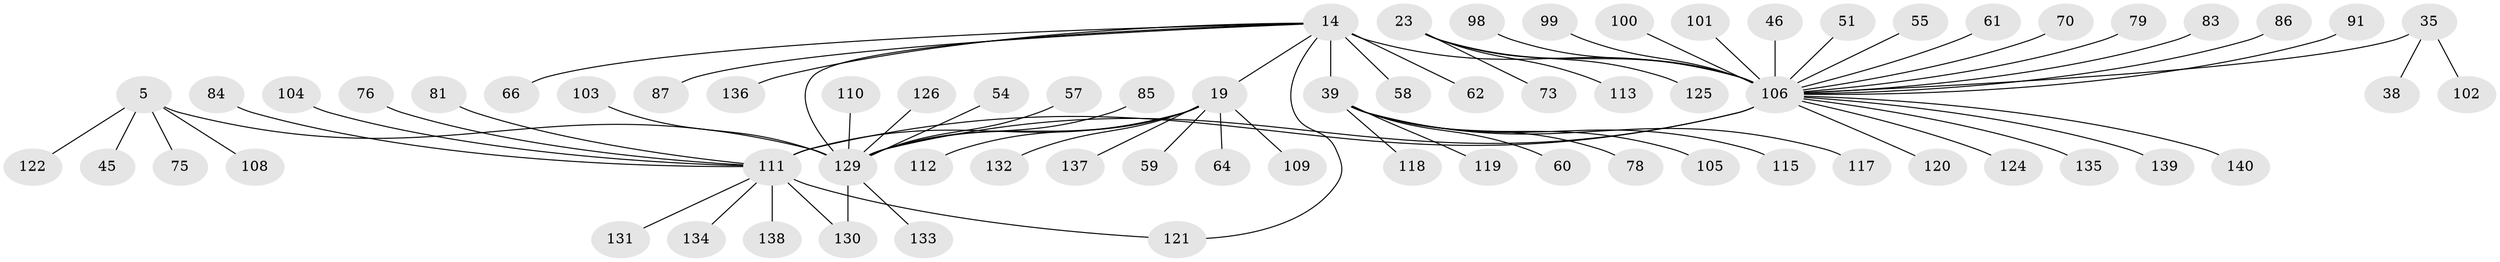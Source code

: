 // original degree distribution, {10: 0.05, 18: 0.007142857142857143, 8: 0.03571428571428571, 9: 0.08571428571428572, 7: 0.02857142857142857, 11: 0.02142857142857143, 13: 0.007142857142857143, 12: 0.014285714285714285, 1: 0.5785714285714286, 4: 0.007142857142857143, 2: 0.11428571428571428, 3: 0.05}
// Generated by graph-tools (version 1.1) at 2025/55/03/09/25 04:55:58]
// undirected, 70 vertices, 74 edges
graph export_dot {
graph [start="1"]
  node [color=gray90,style=filled];
  5 [super="+4"];
  14 [super="+13+12"];
  19 [super="+17+16"];
  23 [super="+22"];
  35 [super="+29"];
  38;
  39 [super="+11"];
  45;
  46;
  51;
  54;
  55;
  57;
  58;
  59;
  60;
  61;
  62;
  64;
  66;
  70;
  73;
  75;
  76;
  78 [super="+44"];
  79;
  81;
  83;
  84 [super="+49"];
  85;
  86;
  87;
  91;
  98;
  99;
  100;
  101;
  102;
  103;
  104;
  105;
  106 [super="+37+94+28+26+36+43+96"];
  108;
  109 [super="+72"];
  110;
  111 [super="+82+21+42+48+56+68+74"];
  112;
  113;
  115;
  117;
  118 [super="+93"];
  119;
  120;
  121;
  122;
  124 [super="+90"];
  125;
  126;
  129 [super="+67+107+69+77+88+97+128+127+89"];
  130;
  131;
  132;
  133;
  134;
  135;
  136 [super="+71"];
  137;
  138;
  139;
  140 [super="+116"];
  5 -- 45;
  5 -- 122;
  5 -- 75;
  5 -- 108;
  5 -- 129 [weight=10];
  14 -- 58;
  14 -- 62;
  14 -- 106 [weight=2];
  14 -- 129 [weight=3];
  14 -- 66;
  14 -- 136;
  14 -- 19;
  14 -- 87;
  14 -- 121;
  14 -- 39 [weight=12];
  19 -- 64;
  19 -- 137;
  19 -- 112;
  19 -- 59;
  19 -- 111 [weight=12];
  19 -- 129 [weight=2];
  19 -- 132;
  19 -- 109;
  23 -- 73;
  23 -- 106 [weight=11];
  23 -- 113;
  23 -- 125;
  35 -- 38;
  35 -- 102;
  35 -- 106 [weight=10];
  39 -- 105;
  39 -- 78;
  39 -- 115;
  39 -- 117;
  39 -- 118;
  39 -- 119;
  39 -- 60;
  46 -- 106;
  51 -- 106;
  54 -- 129;
  55 -- 106;
  57 -- 129;
  61 -- 106;
  70 -- 106;
  76 -- 111;
  79 -- 106;
  81 -- 111;
  83 -- 106;
  84 -- 111;
  85 -- 129;
  86 -- 106;
  91 -- 106;
  98 -- 106;
  99 -- 106;
  100 -- 106;
  101 -- 106;
  103 -- 129;
  104 -- 111;
  106 -- 140;
  106 -- 120;
  106 -- 111 [weight=4];
  106 -- 129 [weight=9];
  106 -- 135;
  106 -- 139;
  106 -- 124;
  110 -- 129;
  111 -- 130;
  111 -- 131;
  111 -- 134;
  111 -- 138;
  111 -- 121;
  126 -- 129;
  129 -- 130;
  129 -- 133;
}
